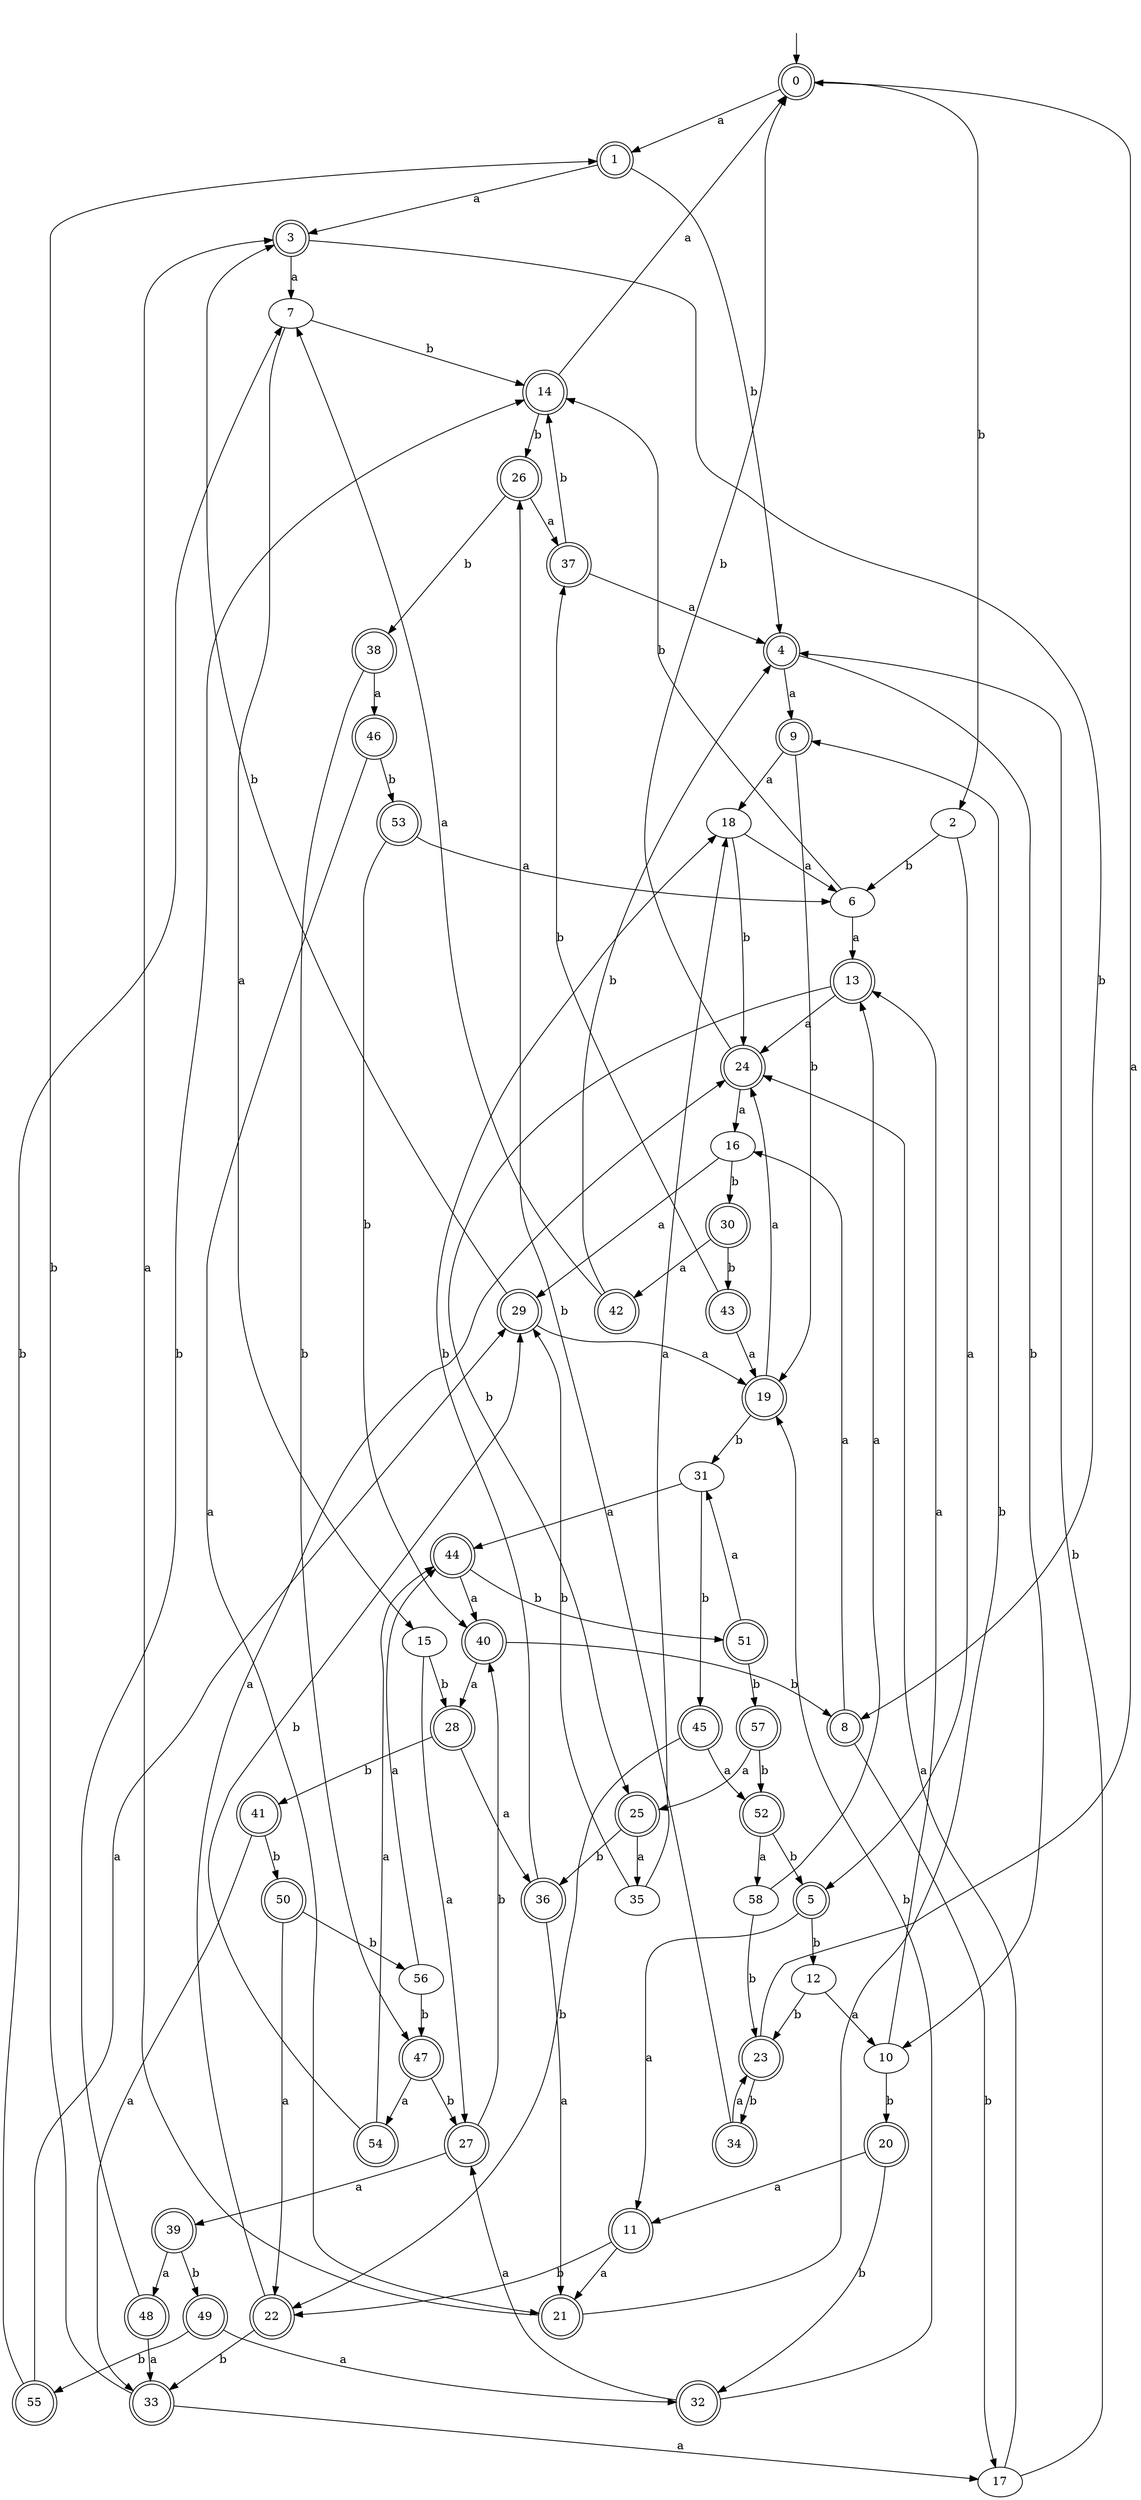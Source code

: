 digraph RandomDFA {
  __start0 [label="", shape=none];
  __start0 -> 0 [label=""];
  0 [shape=circle] [shape=doublecircle]
  0 -> 1 [label="a"]
  0 -> 2 [label="b"]
  1 [shape=doublecircle]
  1 -> 3 [label="a"]
  1 -> 4 [label="b"]
  2
  2 -> 5 [label="a"]
  2 -> 6 [label="b"]
  3 [shape=doublecircle]
  3 -> 7 [label="a"]
  3 -> 8 [label="b"]
  4 [shape=doublecircle]
  4 -> 9 [label="a"]
  4 -> 10 [label="b"]
  5 [shape=doublecircle]
  5 -> 11 [label="a"]
  5 -> 12 [label="b"]
  6
  6 -> 13 [label="a"]
  6 -> 14 [label="b"]
  7
  7 -> 15 [label="a"]
  7 -> 14 [label="b"]
  8 [shape=doublecircle]
  8 -> 16 [label="a"]
  8 -> 17 [label="b"]
  9 [shape=doublecircle]
  9 -> 18 [label="a"]
  9 -> 19 [label="b"]
  10
  10 -> 13 [label="a"]
  10 -> 20 [label="b"]
  11 [shape=doublecircle]
  11 -> 21 [label="a"]
  11 -> 22 [label="b"]
  12
  12 -> 10 [label="a"]
  12 -> 23 [label="b"]
  13 [shape=doublecircle]
  13 -> 24 [label="a"]
  13 -> 25 [label="b"]
  14 [shape=doublecircle]
  14 -> 0 [label="a"]
  14 -> 26 [label="b"]
  15
  15 -> 27 [label="a"]
  15 -> 28 [label="b"]
  16
  16 -> 29 [label="a"]
  16 -> 30 [label="b"]
  17
  17 -> 24 [label="a"]
  17 -> 4 [label="b"]
  18
  18 -> 6 [label="a"]
  18 -> 24 [label="b"]
  19 [shape=doublecircle]
  19 -> 24 [label="a"]
  19 -> 31 [label="b"]
  20 [shape=doublecircle]
  20 -> 11 [label="a"]
  20 -> 32 [label="b"]
  21 [shape=doublecircle]
  21 -> 3 [label="a"]
  21 -> 9 [label="b"]
  22 [shape=doublecircle]
  22 -> 24 [label="a"]
  22 -> 33 [label="b"]
  23 [shape=doublecircle]
  23 -> 0 [label="a"]
  23 -> 34 [label="b"]
  24 [shape=doublecircle]
  24 -> 16 [label="a"]
  24 -> 0 [label="b"]
  25 [shape=doublecircle]
  25 -> 35 [label="a"]
  25 -> 36 [label="b"]
  26 [shape=doublecircle]
  26 -> 37 [label="a"]
  26 -> 38 [label="b"]
  27 [shape=doublecircle]
  27 -> 39 [label="a"]
  27 -> 40 [label="b"]
  28 [shape=doublecircle]
  28 -> 36 [label="a"]
  28 -> 41 [label="b"]
  29 [shape=doublecircle]
  29 -> 19 [label="a"]
  29 -> 3 [label="b"]
  30 [shape=doublecircle]
  30 -> 42 [label="a"]
  30 -> 43 [label="b"]
  31
  31 -> 44 [label="a"]
  31 -> 45 [label="b"]
  32 [shape=doublecircle]
  32 -> 27 [label="a"]
  32 -> 19 [label="b"]
  33 [shape=doublecircle]
  33 -> 17 [label="a"]
  33 -> 1 [label="b"]
  34 [shape=doublecircle]
  34 -> 23 [label="a"]
  34 -> 26 [label="b"]
  35
  35 -> 18 [label="a"]
  35 -> 29 [label="b"]
  36 [shape=doublecircle]
  36 -> 21 [label="a"]
  36 -> 18 [label="b"]
  37 [shape=doublecircle]
  37 -> 4 [label="a"]
  37 -> 14 [label="b"]
  38 [shape=doublecircle]
  38 -> 46 [label="a"]
  38 -> 47 [label="b"]
  39 [shape=doublecircle]
  39 -> 48 [label="a"]
  39 -> 49 [label="b"]
  40 [shape=doublecircle]
  40 -> 28 [label="a"]
  40 -> 8 [label="b"]
  41 [shape=doublecircle]
  41 -> 33 [label="a"]
  41 -> 50 [label="b"]
  42 [shape=doublecircle]
  42 -> 7 [label="a"]
  42 -> 4 [label="b"]
  43 [shape=doublecircle]
  43 -> 19 [label="a"]
  43 -> 37 [label="b"]
  44 [shape=doublecircle]
  44 -> 40 [label="a"]
  44 -> 51 [label="b"]
  45 [shape=doublecircle]
  45 -> 52 [label="a"]
  45 -> 22 [label="b"]
  46 [shape=doublecircle]
  46 -> 21 [label="a"]
  46 -> 53 [label="b"]
  47 [shape=doublecircle]
  47 -> 54 [label="a"]
  47 -> 27 [label="b"]
  48 [shape=doublecircle]
  48 -> 33 [label="a"]
  48 -> 14 [label="b"]
  49 [shape=doublecircle]
  49 -> 32 [label="a"]
  49 -> 55 [label="b"]
  50 [shape=doublecircle]
  50 -> 22 [label="a"]
  50 -> 56 [label="b"]
  51 [shape=doublecircle]
  51 -> 31 [label="a"]
  51 -> 57 [label="b"]
  52 [shape=doublecircle]
  52 -> 58 [label="a"]
  52 -> 5 [label="b"]
  53 [shape=doublecircle]
  53 -> 6 [label="a"]
  53 -> 40 [label="b"]
  54 [shape=doublecircle]
  54 -> 44 [label="a"]
  54 -> 29 [label="b"]
  55 [shape=doublecircle]
  55 -> 29 [label="a"]
  55 -> 7 [label="b"]
  56
  56 -> 44 [label="a"]
  56 -> 47 [label="b"]
  57 [shape=doublecircle]
  57 -> 25 [label="a"]
  57 -> 52 [label="b"]
  58
  58 -> 13 [label="a"]
  58 -> 23 [label="b"]
}
